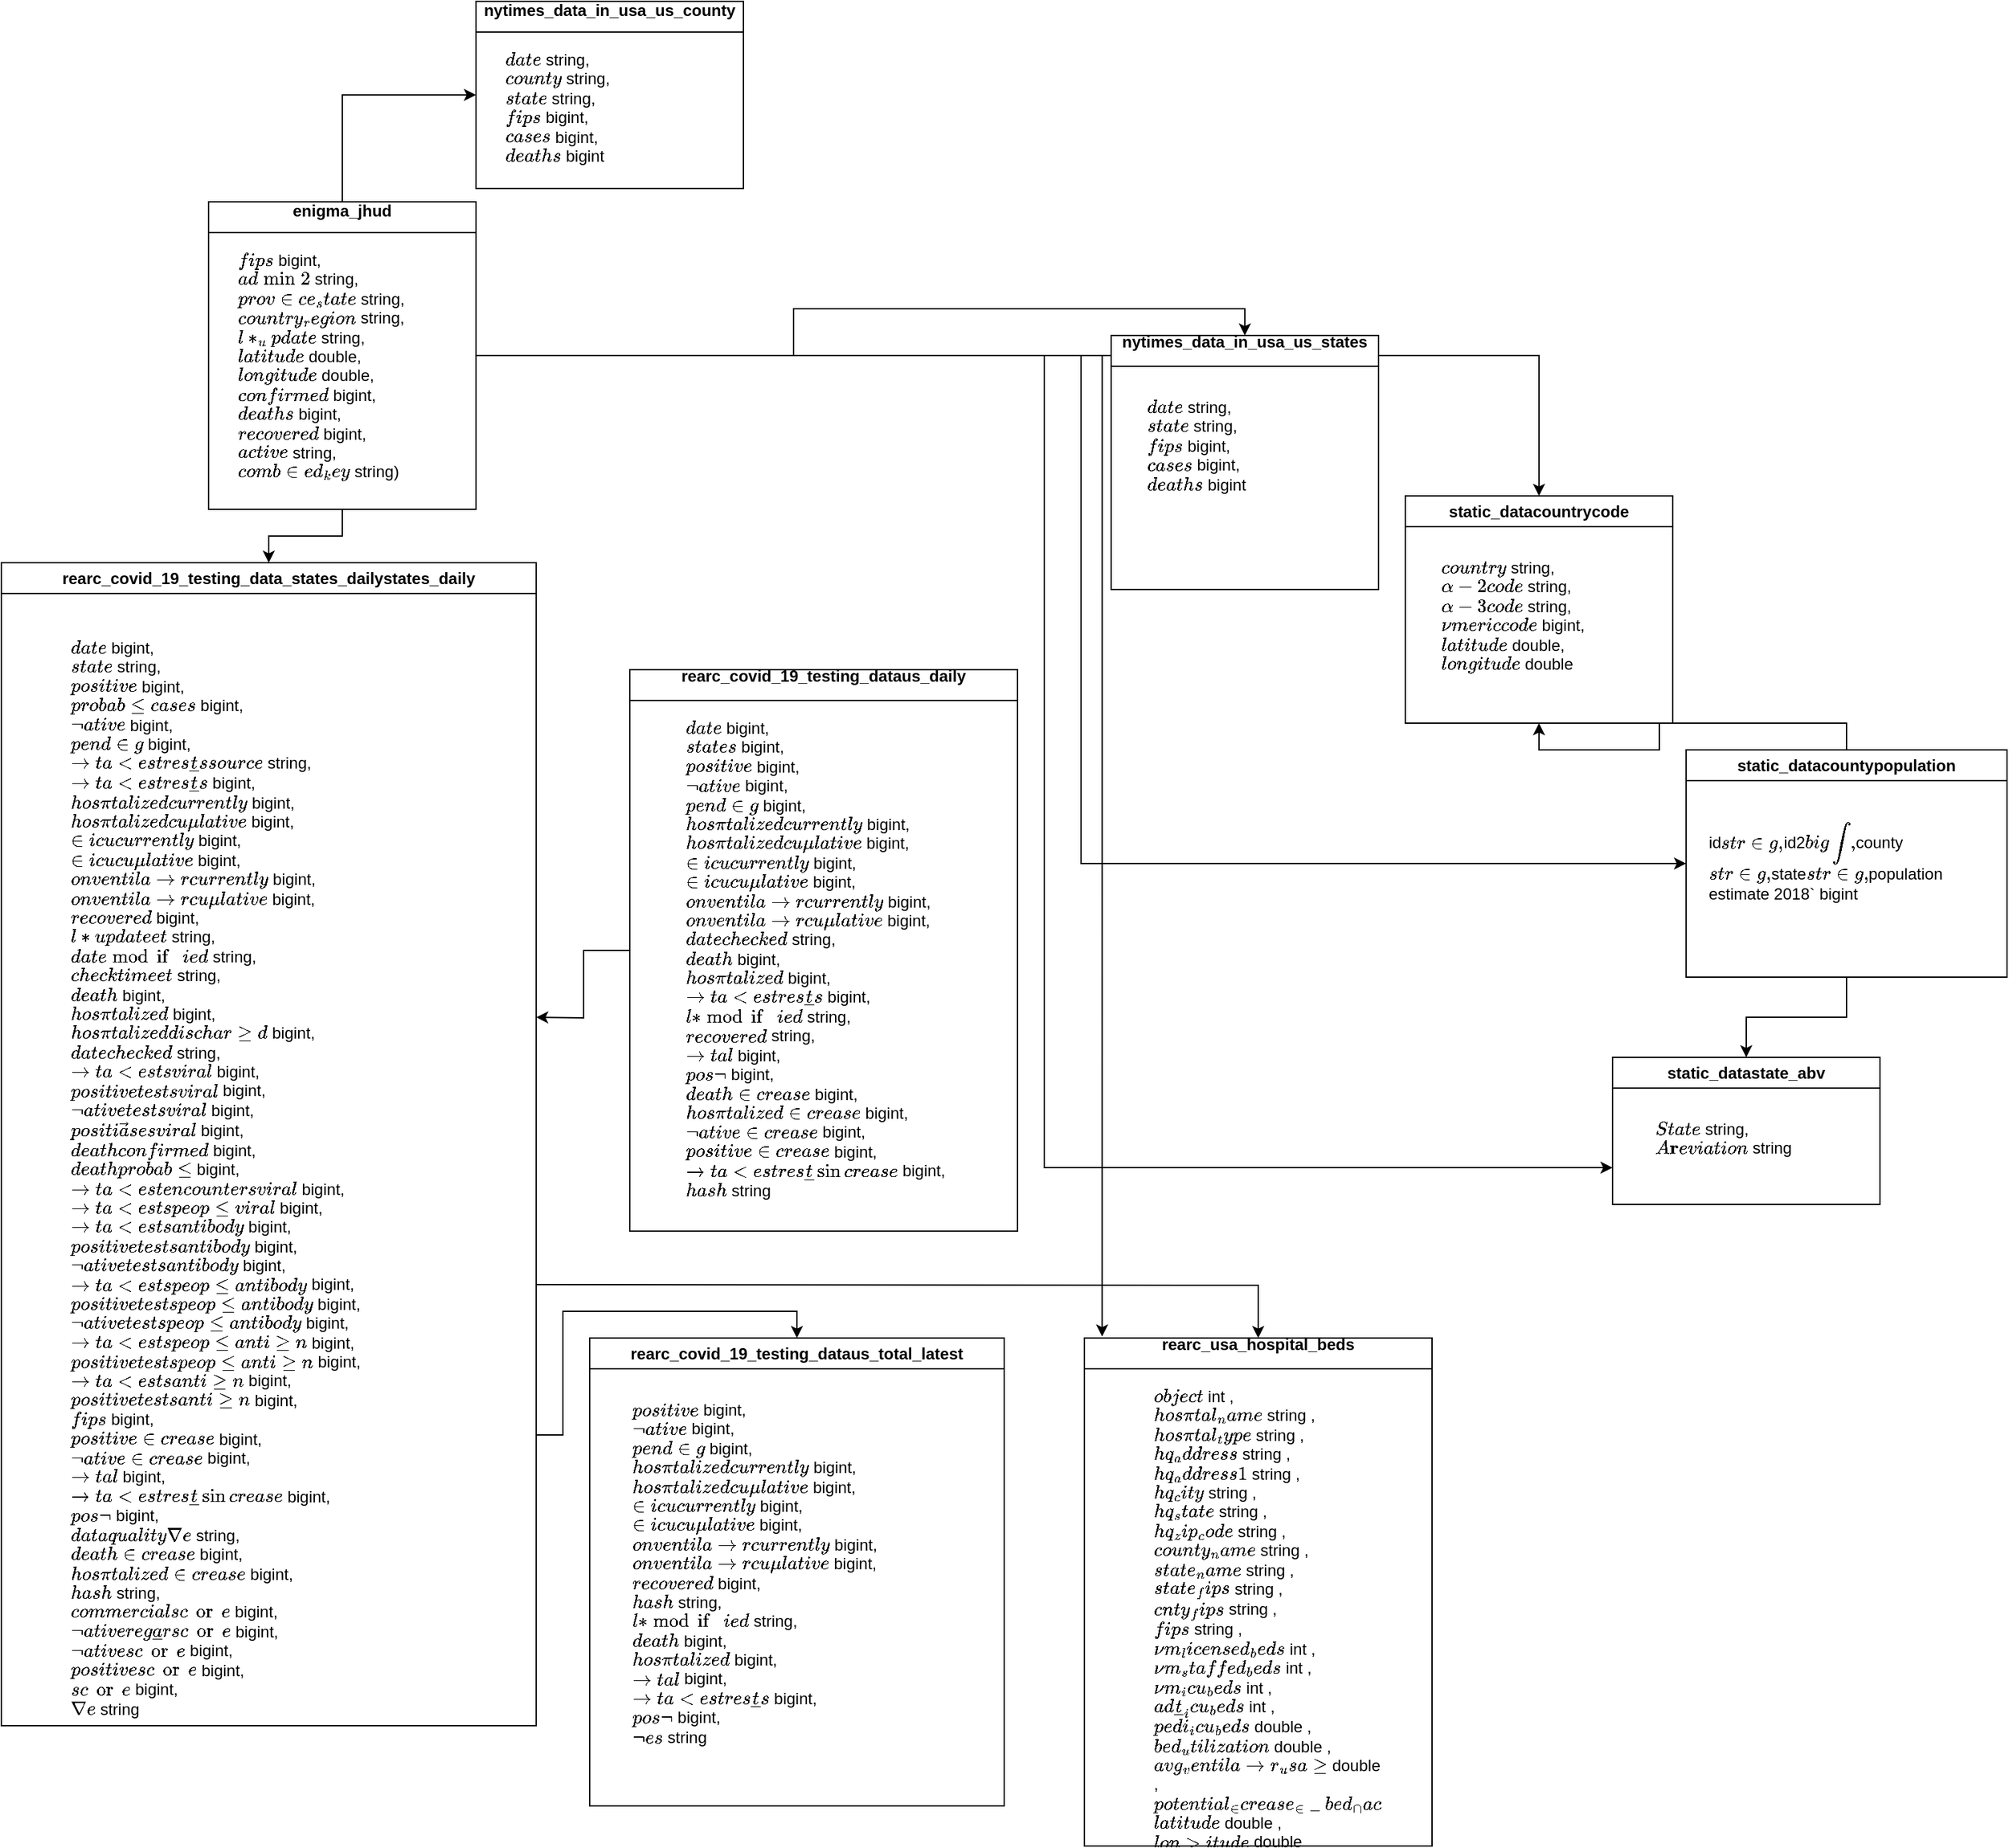 <mxfile version="24.7.6">
  <diagram id="R2lEEEUBdFMjLlhIrx00" name="Page-1">
    <mxGraphModel dx="2093" dy="975" grid="1" gridSize="10" guides="1" tooltips="1" connect="1" arrows="1" fold="1" page="1" pageScale="1" pageWidth="850" pageHeight="1100" math="0" shadow="0" extFonts="Permanent Marker^https://fonts.googleapis.com/css?family=Permanent+Marker">
      <root>
        <mxCell id="0" />
        <mxCell id="1" parent="0" />
        <mxCell id="vC-1JAh9wrT5YlYuw6K_-1" style="edgeStyle=orthogonalEdgeStyle;rounded=0;orthogonalLoop=1;jettySize=auto;html=1;exitX=1;exitY=0.5;exitDx=0;exitDy=0;entryX=0;entryY=0.5;entryDx=0;entryDy=0;" edge="1" parent="1" source="t4iBaf86HQNA4ZAkcv5S-6" target="t4iBaf86HQNA4ZAkcv5S-36">
          <mxGeometry relative="1" as="geometry" />
        </mxCell>
        <mxCell id="t4iBaf86HQNA4ZAkcv5S-18" style="edgeStyle=orthogonalEdgeStyle;rounded=0;orthogonalLoop=1;jettySize=auto;html=1;exitX=0.5;exitY=0;exitDx=0;exitDy=0;entryX=0;entryY=0.5;entryDx=0;entryDy=0;" parent="1" source="t4iBaf86HQNA4ZAkcv5S-6" target="t4iBaf86HQNA4ZAkcv5S-10" edge="1">
          <mxGeometry relative="1" as="geometry" />
        </mxCell>
        <mxCell id="t4iBaf86HQNA4ZAkcv5S-21" style="edgeStyle=orthogonalEdgeStyle;rounded=0;orthogonalLoop=1;jettySize=auto;html=1;exitX=1;exitY=0.5;exitDx=0;exitDy=0;entryX=0.5;entryY=0;entryDx=0;entryDy=0;" parent="1" source="t4iBaf86HQNA4ZAkcv5S-6" target="t4iBaf86HQNA4ZAkcv5S-16" edge="1">
          <mxGeometry relative="1" as="geometry" />
        </mxCell>
        <mxCell id="t4iBaf86HQNA4ZAkcv5S-42" style="edgeStyle=orthogonalEdgeStyle;rounded=0;orthogonalLoop=1;jettySize=auto;html=1;exitX=1;exitY=0.5;exitDx=0;exitDy=0;entryX=0.5;entryY=0;entryDx=0;entryDy=0;" parent="1" source="t4iBaf86HQNA4ZAkcv5S-6" target="t4iBaf86HQNA4ZAkcv5S-38" edge="1">
          <mxGeometry relative="1" as="geometry" />
        </mxCell>
        <mxCell id="vC-1JAh9wrT5YlYuw6K_-2" style="edgeStyle=orthogonalEdgeStyle;rounded=0;orthogonalLoop=1;jettySize=auto;html=1;exitX=1;exitY=0.5;exitDx=0;exitDy=0;entryX=0;entryY=0.75;entryDx=0;entryDy=0;" edge="1" parent="1" source="t4iBaf86HQNA4ZAkcv5S-6" target="t4iBaf86HQNA4ZAkcv5S-32">
          <mxGeometry relative="1" as="geometry" />
        </mxCell>
        <mxCell id="t4iBaf86HQNA4ZAkcv5S-6" value="&lt;p style=&quot;margin-top:0in;margin-right:0in;margin-bottom:8.0pt;&lt;br/&gt;margin-left:0in;text-indent:0in;line-height:107%&quot; class=&quot;MsoNormal&quot;&gt;&lt;span style=&quot;font-family: Arial, sans-serif;&quot;&gt;enigma_jhud&lt;/span&gt;&lt;/p&gt;" style="swimlane;whiteSpace=wrap;html=1;" parent="1" vertex="1">
          <mxGeometry x="225" y="310" width="200" height="230" as="geometry" />
        </mxCell>
        <mxCell id="t4iBaf86HQNA4ZAkcv5S-9" value="`fips` bigint, &#xa; `admin2` string, &#xa; `province_state` string, &#xa; `country_region` string, &#xa; `last_update` string, &#xa; `latitude` double, &#xa; `longitude` double, &#xa; `confirmed` bigint, &#xa; `deaths` bigint, &#xa; `recovered` bigint, &#xa; `active` string, &#xa; `combined_key` string)" style="text;whiteSpace=wrap;html=1;" parent="t4iBaf86HQNA4ZAkcv5S-6" vertex="1">
          <mxGeometry x="20" y="30" width="160" height="200" as="geometry" />
        </mxCell>
        <mxCell id="t4iBaf86HQNA4ZAkcv5S-10" value="&lt;p style=&quot;margin-top:0in;margin-right:0in;margin-bottom:8.0pt;&lt;br/&gt;margin-left:0in;text-indent:0in;line-height:107%&quot; class=&quot;MsoNormal&quot;&gt;&lt;font face=&quot;Arial, sans-serif&quot;&gt;nytimes_data_in_usa_us_county&lt;/font&gt;&lt;br&gt;&lt;/p&gt;" style="swimlane;whiteSpace=wrap;html=1;" parent="1" vertex="1">
          <mxGeometry x="425" y="160" width="200" height="140" as="geometry" />
        </mxCell>
        <mxCell id="t4iBaf86HQNA4ZAkcv5S-11" value="`date` string, &lt;br/&gt; `county` string, &lt;br/&gt; `state` string, &lt;br/&gt; `fips` bigint, &lt;br/&gt; `cases` bigint, &lt;br/&gt; `deaths` bigint&amp;nbsp;" style="text;whiteSpace=wrap;html=1;" parent="t4iBaf86HQNA4ZAkcv5S-10" vertex="1">
          <mxGeometry x="20" y="30" width="160" height="130" as="geometry" />
        </mxCell>
        <mxCell id="t4iBaf86HQNA4ZAkcv5S-16" value="nytimes_data_in_usa_us_states&lt;div&gt;&lt;br/&gt;&lt;/div&gt;" style="swimlane;whiteSpace=wrap;html=1;" parent="1" vertex="1">
          <mxGeometry x="900" y="410" width="200" height="190" as="geometry" />
        </mxCell>
        <mxCell id="t4iBaf86HQNA4ZAkcv5S-19" value="`date` string, &#xa; `state` string, &#xa; `fips` bigint, &#xa; `cases` bigint, &#xa; `deaths` bigint" style="text;whiteSpace=wrap;html=1;" parent="t4iBaf86HQNA4ZAkcv5S-16" vertex="1">
          <mxGeometry x="25" y="40" width="155" height="140" as="geometry" />
        </mxCell>
        <mxCell id="t4iBaf86HQNA4ZAkcv5S-47" style="edgeStyle=orthogonalEdgeStyle;rounded=0;orthogonalLoop=1;jettySize=auto;html=1;exitX=0;exitY=0.5;exitDx=0;exitDy=0;" parent="1" source="t4iBaf86HQNA4ZAkcv5S-22" edge="1">
          <mxGeometry relative="1" as="geometry">
            <mxPoint x="470" y="920" as="targetPoint" />
          </mxGeometry>
        </mxCell>
        <mxCell id="t4iBaf86HQNA4ZAkcv5S-41" style="edgeStyle=orthogonalEdgeStyle;rounded=0;orthogonalLoop=1;jettySize=auto;html=1;exitX=1;exitY=0.5;exitDx=0;exitDy=0;entryX=0.5;entryY=0;entryDx=0;entryDy=0;" parent="1" target="t4iBaf86HQNA4ZAkcv5S-28" edge="1">
          <mxGeometry relative="1" as="geometry">
            <mxPoint x="470" y="1120" as="sourcePoint" />
            <mxPoint x="1060" y="1635" as="targetPoint" />
          </mxGeometry>
        </mxCell>
        <mxCell id="vC-1JAh9wrT5YlYuw6K_-6" style="edgeStyle=orthogonalEdgeStyle;rounded=0;orthogonalLoop=1;jettySize=auto;html=1;exitX=1;exitY=0.75;exitDx=0;exitDy=0;entryX=0.5;entryY=0;entryDx=0;entryDy=0;" edge="1" parent="1" source="t4iBaf86HQNA4ZAkcv5S-25" target="t4iBaf86HQNA4ZAkcv5S-30">
          <mxGeometry relative="1" as="geometry" />
        </mxCell>
        <mxCell id="t4iBaf86HQNA4ZAkcv5S-25" value="rearc_covid_19_testing_data_states_dailystates_daily" style="swimlane;whiteSpace=wrap;html=1;" parent="1" vertex="1">
          <mxGeometry x="70" y="580" width="400" height="870" as="geometry" />
        </mxCell>
        <mxCell id="t4iBaf86HQNA4ZAkcv5S-26" value="`date` bigint, &lt;br&gt; `state` string, &lt;br&gt; `positive` bigint, &lt;br&gt; `probablecases` bigint, &lt;br&gt; `negative` bigint, &lt;br&gt; `pending` bigint, &lt;br&gt; `totaltestresultssource` string, &lt;br&gt; `totaltestresults` bigint, &lt;br&gt; `hospitalizedcurrently` bigint, &lt;br&gt; `hospitalizedcumulative` bigint, &lt;br&gt; `inicucurrently` bigint, &lt;br&gt; `inicucumulative` bigint, &lt;br&gt; `onventilatorcurrently` bigint, &lt;br&gt; `onventilatorcumulative` bigint, &lt;br&gt; `recovered` bigint, &lt;br&gt; `lastupdateet` string, &lt;br&gt; `datemodified` string, &lt;br&gt; `checktimeet` string, &lt;br&gt; `death` bigint, &lt;br&gt; `hospitalized` bigint, &lt;br&gt; `hospitalizeddischarged` bigint, &lt;br&gt; `datechecked` string, &lt;br&gt; `totaltestsviral` bigint, &lt;br&gt; `positivetestsviral` bigint, &lt;br&gt; `negativetestsviral` bigint, &lt;br&gt; `positivecasesviral` bigint, &lt;br&gt; `deathconfirmed` bigint, &lt;br&gt; `deathprobable` bigint, &lt;br&gt; `totaltestencountersviral` bigint, &lt;br&gt; `totaltestspeopleviral` bigint, &lt;br&gt; `totaltestsantibody` bigint, &lt;br&gt; `positivetestsantibody` bigint, &lt;br&gt; `negativetestsantibody` bigint, &lt;br&gt; `totaltestspeopleantibody` bigint, &lt;br&gt; `positivetestspeopleantibody` bigint, &lt;br&gt; `negativetestspeopleantibody` bigint, &lt;br&gt; `totaltestspeopleantigen` bigint, &lt;br&gt; `positivetestspeopleantigen` bigint, &lt;br&gt; `totaltestsantigen` bigint, &lt;br&gt; `positivetestsantigen` bigint, &lt;br&gt; `fips` bigint, &lt;br&gt; `positiveincrease` bigint, &lt;br&gt; `negativeincrease` bigint, &lt;br&gt; `total` bigint,&lt;div&gt;`totaltestresultsincrease` bigint,&lt;br&gt;`posneg` bigint,&lt;br&gt;`dataqualitygrade` string,&lt;br&gt;`deathincrease` bigint,&lt;br&gt;`hospitalizedincrease` bigint,&lt;br&gt;`hash` string,&lt;br&gt;`commercialscore` bigint,&lt;br&gt;`negativeregularscore` bigint,&lt;br&gt;`negativescore` bigint,&lt;br&gt;`positivescore` bigint,&lt;br&gt;`score` bigint,&lt;br&gt;`grade` string&lt;br&gt;&lt;/div&gt;" style="text;whiteSpace=wrap;html=1;" parent="t4iBaf86HQNA4ZAkcv5S-25" vertex="1">
          <mxGeometry x="50" y="50" width="230" height="660" as="geometry" />
        </mxCell>
        <mxCell id="t4iBaf86HQNA4ZAkcv5S-28" value="rearc_usa_hospital_beds&lt;div&gt;&lt;br/&gt;&lt;/div&gt;" style="swimlane;whiteSpace=wrap;html=1;" parent="1" vertex="1">
          <mxGeometry x="880" y="1160" width="260" height="380" as="geometry" />
        </mxCell>
        <mxCell id="t4iBaf86HQNA4ZAkcv5S-29" value="`objectid` int , &lt;br&gt; `hospital_name` string , &lt;br&gt; `hospital_type` string , &lt;br&gt; `hq_address` string , &lt;br&gt; `hq_address1` string , &lt;br&gt; `hq_city` string , &lt;br&gt; `hq_state` string , &lt;br&gt; `hq_zip_code` string , &lt;br&gt; `county_name` string , &lt;br&gt; `state_name` string , &lt;br&gt; `state_fips` string ,&lt;div&gt;`cnty_fips` string , &lt;br/&gt; `fips` string , &lt;br/&gt; `num_licensed_beds` int , &lt;br/&gt; `num_staffed_beds` int , &lt;br/&gt; `num_icu_beds` int , &lt;br/&gt; `adult_icu_beds` int , &lt;br/&gt; `pedi_icu_beds` double , &lt;br/&gt; `bed_utilization` double , &lt;br/&gt; `avg_ventilator_usage` double , &lt;br/&gt; `potential_increase_in_bed_capac` &lt;br/&gt; `latitude` double , &lt;br/&gt; `longtitude` double&amp;nbsp;&amp;nbsp;&lt;br&gt;&lt;/div&gt;" style="text;whiteSpace=wrap;html=1;" parent="t4iBaf86HQNA4ZAkcv5S-28" vertex="1">
          <mxGeometry x="50" y="30" width="160" height="350" as="geometry" />
        </mxCell>
        <mxCell id="t4iBaf86HQNA4ZAkcv5S-30" value="&lt;div&gt;&lt;br&gt;&lt;/div&gt;rearc_covid_19_testing_dataus_total_latest&lt;div&gt;&lt;br&gt;&lt;/div&gt;" style="swimlane;whiteSpace=wrap;html=1;" parent="1" vertex="1">
          <mxGeometry x="510" y="1160" width="310" height="350" as="geometry" />
        </mxCell>
        <mxCell id="t4iBaf86HQNA4ZAkcv5S-31" value="`positive` bigint, &#xa; `negative` bigint, &#xa; `pending` bigint, &#xa; `hospitalizedcurrently` bigint, &#xa; `hospitalizedcumulative` bigint, &#xa; `inicucurrently` bigint, &#xa; `inicucumulative` bigint, &#xa; `onventilatorcurrently` bigint, &#xa; `onventilatorcumulative` bigint, &#xa; `recovered` bigint, &#xa; `hash` string, &#xa; `lastmodified` string, &#xa; `death` bigint, &#xa; `hospitalized` bigint, &#xa; `total` bigint, &#xa; `totaltestresults` bigint, &#xa; `posneg` bigint, &#xa; `notes` string" style="text;whiteSpace=wrap;html=1;" parent="t4iBaf86HQNA4ZAkcv5S-30" vertex="1">
          <mxGeometry x="30" y="40" width="200" height="260" as="geometry" />
        </mxCell>
        <mxCell id="t4iBaf86HQNA4ZAkcv5S-32" value="static_datastate_abv" style="swimlane;whiteSpace=wrap;html=1;" parent="1" vertex="1">
          <mxGeometry x="1275" y="950" width="200" height="110" as="geometry" />
        </mxCell>
        <mxCell id="t4iBaf86HQNA4ZAkcv5S-33" value="`State` string, &#xa; `Abbreviation ` string" style="text;whiteSpace=wrap;html=1;" parent="t4iBaf86HQNA4ZAkcv5S-32" vertex="1">
          <mxGeometry x="30" y="40" width="140" height="50" as="geometry" />
        </mxCell>
        <mxCell id="t4iBaf86HQNA4ZAkcv5S-43" style="edgeStyle=orthogonalEdgeStyle;rounded=0;orthogonalLoop=1;jettySize=auto;html=1;exitX=0.5;exitY=0;exitDx=0;exitDy=0;entryX=0.5;entryY=1;entryDx=0;entryDy=0;" parent="1" source="t4iBaf86HQNA4ZAkcv5S-36" target="t4iBaf86HQNA4ZAkcv5S-38" edge="1">
          <mxGeometry relative="1" as="geometry" />
        </mxCell>
        <mxCell id="vC-1JAh9wrT5YlYuw6K_-5" style="edgeStyle=orthogonalEdgeStyle;rounded=0;orthogonalLoop=1;jettySize=auto;html=1;exitX=0.5;exitY=1;exitDx=0;exitDy=0;entryX=0.5;entryY=0;entryDx=0;entryDy=0;" edge="1" parent="1" source="t4iBaf86HQNA4ZAkcv5S-36" target="t4iBaf86HQNA4ZAkcv5S-32">
          <mxGeometry relative="1" as="geometry" />
        </mxCell>
        <mxCell id="t4iBaf86HQNA4ZAkcv5S-36" value="static_datacountypopulation" style="swimlane;whiteSpace=wrap;html=1;" parent="1" vertex="1">
          <mxGeometry x="1330" y="720" width="240" height="170" as="geometry" />
        </mxCell>
        <mxCell id="t4iBaf86HQNA4ZAkcv5S-37" value="&#xa;id` string, &#xa; `id2` bigint, &#xa; `county` string, &#xa; `state` string, &#xa; `population estimate 2018` bigint&#xa;&#xa;" style="text;whiteSpace=wrap;html=1;" parent="t4iBaf86HQNA4ZAkcv5S-36" vertex="1">
          <mxGeometry x="15" y="32.5" width="190" height="97.5" as="geometry" />
        </mxCell>
        <mxCell id="t4iBaf86HQNA4ZAkcv5S-38" value="static_datacountrycode" style="swimlane;whiteSpace=wrap;html=1;" parent="1" vertex="1">
          <mxGeometry x="1120" y="530" width="200" height="170" as="geometry" />
        </mxCell>
        <mxCell id="t4iBaf86HQNA4ZAkcv5S-39" value="`country` string, &#xa; `alpha-2 code` string, &#xa; `alpha-3 code` string, &#xa; `numeric code` bigint, &#xa; `latitude` double, &#xa; `longitude` double" style="text;whiteSpace=wrap;html=1;" parent="t4iBaf86HQNA4ZAkcv5S-38" vertex="1">
          <mxGeometry x="25" y="40" width="150" height="110" as="geometry" />
        </mxCell>
        <mxCell id="t4iBaf86HQNA4ZAkcv5S-40" style="edgeStyle=orthogonalEdgeStyle;rounded=0;orthogonalLoop=1;jettySize=auto;html=1;exitX=0.5;exitY=1;exitDx=0;exitDy=0;entryX=0.5;entryY=0;entryDx=0;entryDy=0;" parent="1" source="t4iBaf86HQNA4ZAkcv5S-9" target="t4iBaf86HQNA4ZAkcv5S-25" edge="1">
          <mxGeometry relative="1" as="geometry" />
        </mxCell>
        <mxCell id="t4iBaf86HQNA4ZAkcv5S-22" value="rearc_covid_19_testing_dataus_daily&lt;div&gt;&lt;br/&gt;&lt;/div&gt;" style="swimlane;whiteSpace=wrap;html=1;" parent="1" vertex="1">
          <mxGeometry x="540" y="660" width="290" height="420" as="geometry" />
        </mxCell>
        <mxCell id="t4iBaf86HQNA4ZAkcv5S-23" value="`date` bigint, &#xa; `states` bigint, &#xa; `positive` bigint, &#xa; `negative` bigint, &#xa; `pending` bigint, &#xa; `hospitalizedcurrently` bigint, &#xa; `hospitalizedcumulative` bigint, &#xa; `inicucurrently` bigint, &#xa; `inicucumulative` bigint, &#xa; `onventilatorcurrently` bigint, &#xa; `onventilatorcumulative` bigint, &#xa; `datechecked` string, &#xa; `death` bigint, &#xa; `hospitalized` bigint, &#xa; `totaltestresults` bigint, &#xa; `lastmodified` string, &#xa; `recovered` string, &#xa; `total` bigint, &#xa; `posneg` bigint, &#xa; `deathincrease` bigint, &#xa; `hospitalizedincrease` bigint, &#xa; `negativeincrease` bigint, &#xa; `positiveincrease` bigint, &#xa; `totaltestresultsincrease` bigint, &#xa; `hash` string" style="text;whiteSpace=wrap;html=1;" parent="t4iBaf86HQNA4ZAkcv5S-22" vertex="1">
          <mxGeometry x="40" y="30" width="200" height="380" as="geometry" />
        </mxCell>
        <mxCell id="vC-1JAh9wrT5YlYuw6K_-7" style="edgeStyle=orthogonalEdgeStyle;rounded=0;orthogonalLoop=1;jettySize=auto;html=1;exitX=1;exitY=0.5;exitDx=0;exitDy=0;entryX=0.051;entryY=-0.003;entryDx=0;entryDy=0;entryPerimeter=0;" edge="1" parent="1" source="t4iBaf86HQNA4ZAkcv5S-6" target="t4iBaf86HQNA4ZAkcv5S-28">
          <mxGeometry relative="1" as="geometry" />
        </mxCell>
      </root>
    </mxGraphModel>
  </diagram>
</mxfile>
